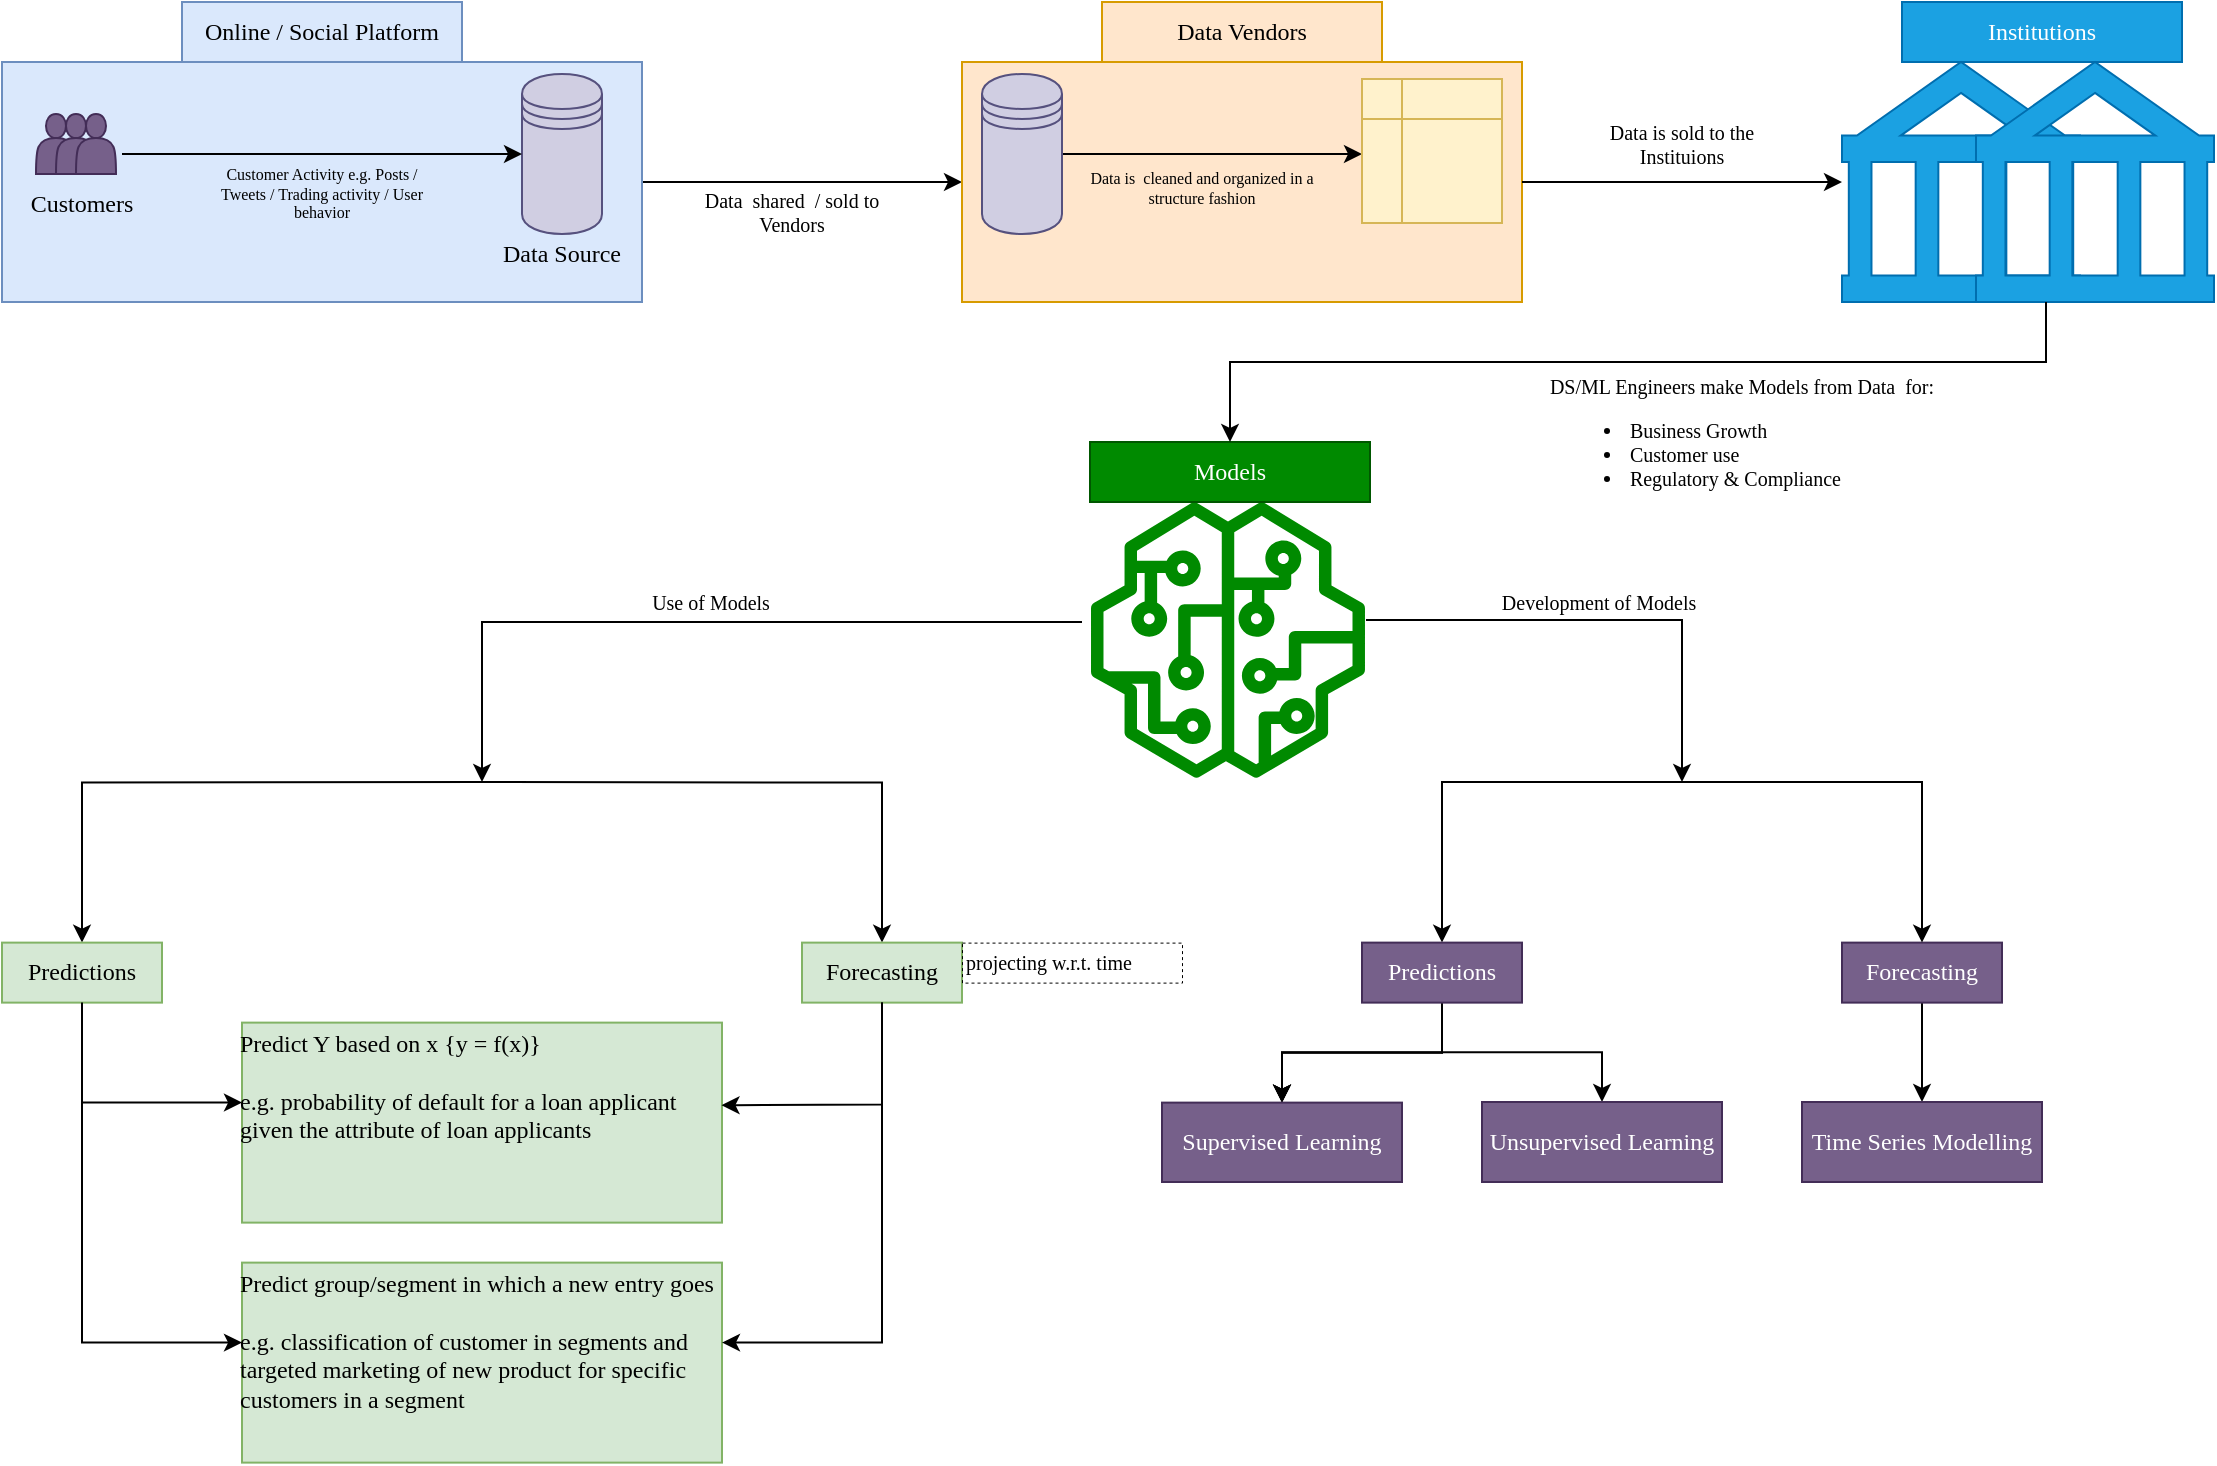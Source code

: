 <mxfile version="16.4.11" type="github">
  <diagram id="cB2xD58eg4lPSIvs-B4w" name="Page-1">
    <mxGraphModel dx="1160" dy="1051" grid="1" gridSize="10" guides="1" tooltips="1" connect="1" arrows="1" fold="1" page="1" pageScale="1" pageWidth="1169" pageHeight="827" background="none" math="0" shadow="0">
      <root>
        <mxCell id="0" />
        <mxCell id="1" parent="0" />
        <mxCell id="4gpTap-luiY6iofxUlM1-19" value="" style="edgeStyle=orthogonalEdgeStyle;rounded=0;orthogonalLoop=1;jettySize=auto;html=1;fontFamily=Comic Sans MS;fontSize=7;" parent="1" source="4gpTap-luiY6iofxUlM1-3" target="4gpTap-luiY6iofxUlM1-18" edge="1">
          <mxGeometry relative="1" as="geometry" />
        </mxCell>
        <mxCell id="4gpTap-luiY6iofxUlM1-3" value="" style="rounded=0;whiteSpace=wrap;html=1;labelBackgroundColor=none;fontFamily=Comic Sans MS;fillColor=#dae8fc;strokeColor=#6c8ebf;" parent="1" vertex="1">
          <mxGeometry x="40" y="40" width="320" height="120" as="geometry" />
        </mxCell>
        <mxCell id="4gpTap-luiY6iofxUlM1-4" value="Online / Social Platform" style="text;html=1;strokeColor=#6c8ebf;fillColor=#dae8fc;align=center;verticalAlign=middle;whiteSpace=wrap;rounded=0;labelBackgroundColor=none;fontFamily=Comic Sans MS;" parent="1" vertex="1">
          <mxGeometry x="130" y="10" width="140" height="30" as="geometry" />
        </mxCell>
        <mxCell id="4gpTap-luiY6iofxUlM1-8" value="" style="group" parent="1" vertex="1" connectable="0">
          <mxGeometry x="57" y="66" width="40" height="30" as="geometry" />
        </mxCell>
        <mxCell id="4gpTap-luiY6iofxUlM1-5" value="" style="shape=actor;whiteSpace=wrap;html=1;labelBackgroundColor=none;fontFamily=Comic Sans MS;fillColor=#76608a;strokeColor=#432D57;fontColor=#ffffff;" parent="4gpTap-luiY6iofxUlM1-8" vertex="1">
          <mxGeometry width="20" height="30" as="geometry" />
        </mxCell>
        <mxCell id="4gpTap-luiY6iofxUlM1-6" value="" style="shape=actor;whiteSpace=wrap;html=1;labelBackgroundColor=none;fontFamily=Comic Sans MS;fillColor=#76608a;strokeColor=#432D57;fontColor=#ffffff;" parent="4gpTap-luiY6iofxUlM1-8" vertex="1">
          <mxGeometry x="10" width="20" height="30" as="geometry" />
        </mxCell>
        <mxCell id="4gpTap-luiY6iofxUlM1-7" value="" style="shape=actor;whiteSpace=wrap;html=1;labelBackgroundColor=none;fontFamily=Comic Sans MS;fillColor=#76608a;strokeColor=#432D57;fontColor=#ffffff;" parent="4gpTap-luiY6iofxUlM1-8" vertex="1">
          <mxGeometry x="20" width="20" height="30" as="geometry" />
        </mxCell>
        <mxCell id="4gpTap-luiY6iofxUlM1-9" value="Customers" style="text;html=1;strokeColor=none;fillColor=none;align=center;verticalAlign=middle;whiteSpace=wrap;rounded=0;labelBackgroundColor=none;fontFamily=Comic Sans MS;" parent="1" vertex="1">
          <mxGeometry x="50" y="96" width="60" height="30" as="geometry" />
        </mxCell>
        <mxCell id="4gpTap-luiY6iofxUlM1-10" value="" style="shape=datastore;whiteSpace=wrap;html=1;labelBackgroundColor=none;fontFamily=Comic Sans MS;fillColor=#d0cee2;strokeColor=#56517e;" parent="1" vertex="1">
          <mxGeometry x="300" y="46" width="40" height="80" as="geometry" />
        </mxCell>
        <mxCell id="4gpTap-luiY6iofxUlM1-11" value="" style="endArrow=classic;html=1;rounded=0;fontFamily=Comic Sans MS;" parent="1" target="4gpTap-luiY6iofxUlM1-10" edge="1">
          <mxGeometry width="50" height="50" relative="1" as="geometry">
            <mxPoint x="100" y="86" as="sourcePoint" />
            <mxPoint x="140" y="36" as="targetPoint" />
          </mxGeometry>
        </mxCell>
        <mxCell id="4gpTap-luiY6iofxUlM1-13" value="Data Source" style="text;html=1;strokeColor=none;fillColor=none;align=center;verticalAlign=middle;whiteSpace=wrap;rounded=0;labelBackgroundColor=none;fontFamily=Comic Sans MS;" parent="1" vertex="1">
          <mxGeometry x="280" y="126" width="80" height="20" as="geometry" />
        </mxCell>
        <mxCell id="4gpTap-luiY6iofxUlM1-15" value="Customer Activity e.g. Posts / Tweets / Trading activity / User behavior" style="text;html=1;strokeColor=none;fillColor=none;align=center;verticalAlign=middle;whiteSpace=wrap;rounded=0;labelBackgroundColor=none;fontFamily=Comic Sans MS;fontSize=8;" parent="1" vertex="1">
          <mxGeometry x="140" y="86" width="120" height="40" as="geometry" />
        </mxCell>
        <mxCell id="4gpTap-luiY6iofxUlM1-18" value="" style="whiteSpace=wrap;html=1;fontFamily=Comic Sans MS;fillColor=#ffe6cc;strokeColor=#d79b00;rounded=0;labelBackgroundColor=none;" parent="1" vertex="1">
          <mxGeometry x="520" y="40" width="280" height="120" as="geometry" />
        </mxCell>
        <mxCell id="4gpTap-luiY6iofxUlM1-20" value="Data Vendors" style="text;html=1;strokeColor=#d79b00;fillColor=#ffe6cc;align=center;verticalAlign=middle;whiteSpace=wrap;rounded=0;labelBackgroundColor=none;fontFamily=Comic Sans MS;" parent="1" vertex="1">
          <mxGeometry x="590" y="10" width="140" height="30" as="geometry" />
        </mxCell>
        <mxCell id="4gpTap-luiY6iofxUlM1-21" value="Data&amp;nbsp; shared&amp;nbsp; / sold to Vendors" style="text;html=1;strokeColor=none;fillColor=none;align=center;verticalAlign=middle;whiteSpace=wrap;rounded=0;labelBackgroundColor=none;fontFamily=Comic Sans MS;fontSize=10;" parent="1" vertex="1">
          <mxGeometry x="390" y="100" width="90" height="30" as="geometry" />
        </mxCell>
        <mxCell id="4gpTap-luiY6iofxUlM1-24" value="" style="edgeStyle=orthogonalEdgeStyle;rounded=0;orthogonalLoop=1;jettySize=auto;html=1;fontFamily=Comic Sans MS;fontSize=7;entryX=0;entryY=0.521;entryDx=0;entryDy=0;entryPerimeter=0;" parent="1" source="4gpTap-luiY6iofxUlM1-22" target="4gpTap-luiY6iofxUlM1-25" edge="1">
          <mxGeometry relative="1" as="geometry">
            <mxPoint x="670" y="86" as="targetPoint" />
          </mxGeometry>
        </mxCell>
        <mxCell id="4gpTap-luiY6iofxUlM1-22" value="" style="shape=datastore;whiteSpace=wrap;html=1;labelBackgroundColor=none;fontFamily=Comic Sans MS;fillColor=#d0cee2;strokeColor=#56517e;" parent="1" vertex="1">
          <mxGeometry x="530" y="46" width="40" height="80" as="geometry" />
        </mxCell>
        <mxCell id="4gpTap-luiY6iofxUlM1-25" value="" style="shape=internalStorage;whiteSpace=wrap;html=1;backgroundOutline=1;labelBackgroundColor=none;fontFamily=Comic Sans MS;fontSize=7;fillColor=#fff2cc;strokeColor=#d6b656;" parent="1" vertex="1">
          <mxGeometry x="720" y="48.5" width="70" height="72" as="geometry" />
        </mxCell>
        <mxCell id="4gpTap-luiY6iofxUlM1-26" value="Data is&amp;nbsp; cleaned and organized in a structure fashion" style="text;html=1;strokeColor=none;fillColor=none;align=center;verticalAlign=middle;whiteSpace=wrap;rounded=0;labelBackgroundColor=none;fontFamily=Comic Sans MS;fontSize=8;" parent="1" vertex="1">
          <mxGeometry x="580" y="86" width="120" height="34" as="geometry" />
        </mxCell>
        <mxCell id="4gpTap-luiY6iofxUlM1-30" value="" style="endArrow=classic;html=1;rounded=0;fontFamily=Comic Sans MS;fontSize=7;exitX=1;exitY=0.5;exitDx=0;exitDy=0;" parent="1" source="4gpTap-luiY6iofxUlM1-18" edge="1">
          <mxGeometry width="50" height="50" relative="1" as="geometry">
            <mxPoint x="550" y="490" as="sourcePoint" />
            <mxPoint x="960" y="100" as="targetPoint" />
            <Array as="points" />
          </mxGeometry>
        </mxCell>
        <mxCell id="4gpTap-luiY6iofxUlM1-32" value="Institutions" style="text;html=1;strokeColor=#006EAF;fillColor=#1ba1e2;align=center;verticalAlign=middle;whiteSpace=wrap;rounded=0;labelBackgroundColor=none;fontFamily=Comic Sans MS;fontColor=#ffffff;" parent="1" vertex="1">
          <mxGeometry x="990" y="10" width="140" height="30" as="geometry" />
        </mxCell>
        <mxCell id="4gpTap-luiY6iofxUlM1-33" value="" style="group" parent="1" vertex="1" connectable="0">
          <mxGeometry x="960" y="40" width="186" height="120" as="geometry" />
        </mxCell>
        <mxCell id="4gpTap-luiY6iofxUlM1-27" value="" style="shape=mxgraph.signs.travel.bank;html=1;pointerEvents=1;fillColor=#1ba1e2;strokeColor=#006EAF;verticalLabelPosition=bottom;verticalAlign=top;align=center;labelBackgroundColor=none;fontFamily=Comic Sans MS;fontSize=7;fontColor=#ffffff;" parent="4gpTap-luiY6iofxUlM1-33" vertex="1">
          <mxGeometry width="119" height="120" as="geometry" />
        </mxCell>
        <mxCell id="4gpTap-luiY6iofxUlM1-31" value="" style="shape=mxgraph.signs.travel.bank;html=1;pointerEvents=1;fillColor=#1ba1e2;strokeColor=#006EAF;verticalLabelPosition=bottom;verticalAlign=top;align=center;labelBackgroundColor=none;fontFamily=Comic Sans MS;fontSize=7;fontColor=#ffffff;" parent="4gpTap-luiY6iofxUlM1-33" vertex="1">
          <mxGeometry x="67" width="119" height="120" as="geometry" />
        </mxCell>
        <mxCell id="4gpTap-luiY6iofxUlM1-34" value="&lt;font style=&quot;font-size: 10px;&quot;&gt;Data is sold to the Instituions&lt;/font&gt;" style="text;html=1;strokeColor=none;fillColor=none;align=center;verticalAlign=middle;whiteSpace=wrap;rounded=0;labelBackgroundColor=none;fontFamily=Comic Sans MS;fontSize=10;" parent="1" vertex="1">
          <mxGeometry x="840" y="66" width="80" height="30" as="geometry" />
        </mxCell>
        <mxCell id="4gpTap-luiY6iofxUlM1-36" value="" style="sketch=0;outlineConnect=0;fontColor=#ffffff;fillColor=#008a00;strokeColor=#005700;dashed=0;verticalLabelPosition=bottom;verticalAlign=top;align=center;html=1;fontSize=12;fontStyle=0;aspect=fixed;pointerEvents=1;shape=mxgraph.aws4.sagemaker_model;labelBackgroundColor=none;fontFamily=Comic Sans MS;" parent="1" vertex="1">
          <mxGeometry x="584" y="260" width="138" height="138" as="geometry" />
        </mxCell>
        <mxCell id="4gpTap-luiY6iofxUlM1-37" value="Models" style="text;html=1;strokeColor=#005700;fillColor=#008a00;align=center;verticalAlign=middle;whiteSpace=wrap;rounded=0;labelBackgroundColor=none;fontFamily=Comic Sans MS;fontColor=#ffffff;" parent="1" vertex="1">
          <mxGeometry x="584" y="230" width="140" height="30" as="geometry" />
        </mxCell>
        <mxCell id="4gpTap-luiY6iofxUlM1-38" value="" style="endArrow=classic;html=1;rounded=0;fontFamily=Comic Sans MS;fontSize=10;entryX=0.5;entryY=0;entryDx=0;entryDy=0;" parent="1" target="4gpTap-luiY6iofxUlM1-37" edge="1">
          <mxGeometry width="50" height="50" relative="1" as="geometry">
            <mxPoint x="1062" y="160" as="sourcePoint" />
            <mxPoint x="1062" y="270" as="targetPoint" />
            <Array as="points">
              <mxPoint x="1062" y="190" />
              <mxPoint x="654" y="190" />
            </Array>
          </mxGeometry>
        </mxCell>
        <mxCell id="4gpTap-luiY6iofxUlM1-39" value="DS/ML Engineers make Models from Data&amp;nbsp; for:&lt;br&gt;&lt;ul&gt;&lt;li style=&quot;text-align: left&quot;&gt;Business Growth&lt;/li&gt;&lt;li style=&quot;text-align: left&quot;&gt;Customer use&lt;/li&gt;&lt;li style=&quot;text-align: left&quot;&gt;Regulatory &amp;amp; Compliance&lt;/li&gt;&lt;/ul&gt;" style="text;html=1;strokeColor=none;fillColor=none;align=center;verticalAlign=top;whiteSpace=wrap;rounded=0;labelBackgroundColor=none;fontFamily=Comic Sans MS;fontSize=10;" parent="1" vertex="1">
          <mxGeometry x="790" y="190" width="240" height="80" as="geometry" />
        </mxCell>
        <mxCell id="Tz5PCKDP_7nENJBLWrkZ-1" value="" style="endArrow=classic;html=1;rounded=0;" edge="1" parent="1">
          <mxGeometry width="50" height="50" relative="1" as="geometry">
            <mxPoint x="580" y="320" as="sourcePoint" />
            <mxPoint x="280" y="400" as="targetPoint" />
            <Array as="points">
              <mxPoint x="280" y="320" />
            </Array>
          </mxGeometry>
        </mxCell>
        <mxCell id="Tz5PCKDP_7nENJBLWrkZ-2" value="Use of Models" style="edgeLabel;html=1;align=center;verticalAlign=middle;resizable=0;points=[];fontFamily=Comic Sans MS;fontSize=10;" vertex="1" connectable="0" parent="Tz5PCKDP_7nENJBLWrkZ-1">
          <mxGeometry x="-0.452" y="-3" relative="1" as="geometry">
            <mxPoint x="-82" y="-7" as="offset" />
          </mxGeometry>
        </mxCell>
        <mxCell id="Tz5PCKDP_7nENJBLWrkZ-3" value="" style="endArrow=classic;html=1;rounded=0;fontFamily=Comic Sans MS;fontSize=10;entryX=0.5;entryY=0;entryDx=0;entryDy=0;" edge="1" parent="1" target="Tz5PCKDP_7nENJBLWrkZ-5">
          <mxGeometry width="50" height="50" relative="1" as="geometry">
            <mxPoint x="280" y="400" as="sourcePoint" />
            <mxPoint y="480.31" as="targetPoint" />
            <Array as="points">
              <mxPoint x="80" y="400.31" />
              <mxPoint x="80" y="440.31" />
            </Array>
          </mxGeometry>
        </mxCell>
        <mxCell id="Tz5PCKDP_7nENJBLWrkZ-4" value="" style="endArrow=classic;html=1;rounded=0;fontFamily=Comic Sans MS;fontSize=10;entryX=0.5;entryY=0;entryDx=0;entryDy=0;" edge="1" parent="1" target="Tz5PCKDP_7nENJBLWrkZ-6">
          <mxGeometry width="50" height="50" relative="1" as="geometry">
            <mxPoint x="280" y="400" as="sourcePoint" />
            <mxPoint x="560" y="480.31" as="targetPoint" />
            <Array as="points">
              <mxPoint x="480" y="400.31" />
            </Array>
          </mxGeometry>
        </mxCell>
        <mxCell id="Tz5PCKDP_7nENJBLWrkZ-8" value="" style="edgeStyle=orthogonalEdgeStyle;rounded=0;orthogonalLoop=1;jettySize=auto;html=1;fontFamily=Comic Sans MS;fontSize=12;exitX=0.5;exitY=1;exitDx=0;exitDy=0;" edge="1" parent="1" source="Tz5PCKDP_7nENJBLWrkZ-5" target="Tz5PCKDP_7nENJBLWrkZ-7">
          <mxGeometry relative="1" as="geometry">
            <Array as="points">
              <mxPoint x="80" y="560.31" />
            </Array>
          </mxGeometry>
        </mxCell>
        <mxCell id="Tz5PCKDP_7nENJBLWrkZ-5" value="Predictions" style="text;html=1;strokeColor=#82b366;fillColor=#d5e8d4;align=center;verticalAlign=middle;whiteSpace=wrap;rounded=0;fontFamily=Comic Sans MS;fontSize=12;" vertex="1" parent="1">
          <mxGeometry x="40" y="480.31" width="80" height="30" as="geometry" />
        </mxCell>
        <mxCell id="Tz5PCKDP_7nENJBLWrkZ-6" value="Forecasting" style="text;html=1;align=center;verticalAlign=middle;whiteSpace=wrap;rounded=0;fontFamily=Comic Sans MS;fontSize=12;strokeColor=#82b366;fillColor=#d5e8d4;" vertex="1" parent="1">
          <mxGeometry x="440" y="480.31" width="80" height="30" as="geometry" />
        </mxCell>
        <mxCell id="Tz5PCKDP_7nENJBLWrkZ-7" value="&lt;span&gt;Predict Y based on x {&lt;/span&gt;&lt;span&gt;y = f(x)}&lt;br&gt;&lt;br&gt;&lt;/span&gt;&lt;div&gt;&lt;span&gt;e.g. probability of default for a loan applicant given the attribute of loan applicants&lt;/span&gt;&lt;/div&gt;" style="whiteSpace=wrap;html=1;fontFamily=Comic Sans MS;fillColor=#d5e8d4;strokeColor=#82b366;gradientColor=none;rounded=0;align=left;spacing=-1;verticalAlign=top;" vertex="1" parent="1">
          <mxGeometry x="160" y="520.31" width="240" height="100" as="geometry" />
        </mxCell>
        <mxCell id="Tz5PCKDP_7nENJBLWrkZ-9" value="&lt;span&gt;Predict group/segment in which a new entry goes&lt;br&gt;&lt;br&gt;e.g. classification of customer in segments and targeted&amp;nbsp;marketing of new product for specific customers&amp;nbsp;in a segment&lt;br&gt;&lt;/span&gt;" style="whiteSpace=wrap;html=1;fontFamily=Comic Sans MS;fillColor=#d5e8d4;strokeColor=#82b366;rounded=0;align=left;verticalAlign=top;horizontal=1;spacing=-1;" vertex="1" parent="1">
          <mxGeometry x="160" y="640.31" width="240" height="100" as="geometry" />
        </mxCell>
        <mxCell id="Tz5PCKDP_7nENJBLWrkZ-10" value="" style="edgeStyle=orthogonalEdgeStyle;rounded=0;orthogonalLoop=1;jettySize=auto;html=1;fontFamily=Comic Sans MS;fontSize=12;exitX=0.5;exitY=1;exitDx=0;exitDy=0;" edge="1" parent="1" source="Tz5PCKDP_7nENJBLWrkZ-5">
          <mxGeometry relative="1" as="geometry">
            <mxPoint y="560.31" as="sourcePoint" />
            <mxPoint x="160" y="680.31" as="targetPoint" />
            <Array as="points">
              <mxPoint x="80" y="680.31" />
            </Array>
          </mxGeometry>
        </mxCell>
        <mxCell id="Tz5PCKDP_7nENJBLWrkZ-14" value="projecting w.r.t. time" style="text;html=1;strokeColor=default;fillColor=none;align=left;verticalAlign=middle;whiteSpace=wrap;rounded=0;fontFamily=Comic Sans MS;fontSize=10;dashed=1;strokeWidth=0.5;" vertex="1" parent="1">
          <mxGeometry x="520" y="480.31" width="110" height="20" as="geometry" />
        </mxCell>
        <mxCell id="Tz5PCKDP_7nENJBLWrkZ-15" value="" style="endArrow=classic;html=1;rounded=0;fontFamily=Comic Sans MS;fontSize=10;entryX=0.999;entryY=0.413;entryDx=0;entryDy=0;exitX=0.5;exitY=1;exitDx=0;exitDy=0;entryPerimeter=0;" edge="1" parent="1" source="Tz5PCKDP_7nENJBLWrkZ-6" target="Tz5PCKDP_7nENJBLWrkZ-7">
          <mxGeometry width="50" height="50" relative="1" as="geometry">
            <mxPoint x="290" y="550.31" as="sourcePoint" />
            <mxPoint x="340" y="500.31" as="targetPoint" />
            <Array as="points">
              <mxPoint x="480" y="561.31" />
            </Array>
          </mxGeometry>
        </mxCell>
        <mxCell id="Tz5PCKDP_7nENJBLWrkZ-16" value="" style="endArrow=classic;html=1;rounded=0;fontFamily=Comic Sans MS;fontSize=10;entryX=1;entryY=0.5;entryDx=0;entryDy=0;exitX=0.5;exitY=1;exitDx=0;exitDy=0;" edge="1" parent="1" source="Tz5PCKDP_7nENJBLWrkZ-6">
          <mxGeometry width="50" height="50" relative="1" as="geometry">
            <mxPoint x="560" y="520.31" as="sourcePoint" />
            <mxPoint x="400" y="680.31" as="targetPoint" />
            <Array as="points">
              <mxPoint x="480" y="640.31" />
              <mxPoint x="480" y="680.31" />
            </Array>
          </mxGeometry>
        </mxCell>
        <mxCell id="Tz5PCKDP_7nENJBLWrkZ-19" value="" style="endArrow=classic;html=1;rounded=0;" edge="1" parent="1">
          <mxGeometry width="50" height="50" relative="1" as="geometry">
            <mxPoint x="722" y="319" as="sourcePoint" />
            <mxPoint x="880" y="400" as="targetPoint" />
            <Array as="points">
              <mxPoint x="880" y="319" />
            </Array>
          </mxGeometry>
        </mxCell>
        <mxCell id="Tz5PCKDP_7nENJBLWrkZ-20" value="Development of Models" style="edgeLabel;html=1;align=center;verticalAlign=middle;resizable=0;points=[];fontFamily=Comic Sans MS;fontSize=10;" vertex="1" connectable="0" parent="Tz5PCKDP_7nENJBLWrkZ-19">
          <mxGeometry x="-0.452" y="-3" relative="1" as="geometry">
            <mxPoint x="50" y="-12" as="offset" />
          </mxGeometry>
        </mxCell>
        <mxCell id="Tz5PCKDP_7nENJBLWrkZ-25" value="" style="edgeStyle=orthogonalEdgeStyle;rounded=0;orthogonalLoop=1;jettySize=auto;html=1;fontFamily=Comic Sans MS;fontSize=10;" edge="1" parent="1" target="Tz5PCKDP_7nENJBLWrkZ-22">
          <mxGeometry relative="1" as="geometry">
            <mxPoint x="880" y="400" as="sourcePoint" />
            <mxPoint x="880" y="400" as="targetPoint" />
            <Array as="points">
              <mxPoint x="760" y="400" />
            </Array>
          </mxGeometry>
        </mxCell>
        <mxCell id="Tz5PCKDP_7nENJBLWrkZ-29" value="" style="edgeStyle=orthogonalEdgeStyle;rounded=0;orthogonalLoop=1;jettySize=auto;html=1;fontFamily=Comic Sans MS;fontSize=10;" edge="1" parent="1" source="Tz5PCKDP_7nENJBLWrkZ-22" target="Tz5PCKDP_7nENJBLWrkZ-28">
          <mxGeometry relative="1" as="geometry" />
        </mxCell>
        <mxCell id="Tz5PCKDP_7nENJBLWrkZ-30" value="" style="edgeStyle=orthogonalEdgeStyle;rounded=0;orthogonalLoop=1;jettySize=auto;html=1;fontFamily=Comic Sans MS;fontSize=10;" edge="1" parent="1" source="Tz5PCKDP_7nENJBLWrkZ-22" target="Tz5PCKDP_7nENJBLWrkZ-28">
          <mxGeometry relative="1" as="geometry" />
        </mxCell>
        <mxCell id="Tz5PCKDP_7nENJBLWrkZ-31" value="" style="edgeStyle=orthogonalEdgeStyle;rounded=0;orthogonalLoop=1;jettySize=auto;html=1;fontFamily=Comic Sans MS;fontSize=10;" edge="1" parent="1" source="Tz5PCKDP_7nENJBLWrkZ-22" target="Tz5PCKDP_7nENJBLWrkZ-28">
          <mxGeometry relative="1" as="geometry" />
        </mxCell>
        <mxCell id="Tz5PCKDP_7nENJBLWrkZ-33" value="" style="edgeStyle=orthogonalEdgeStyle;rounded=0;orthogonalLoop=1;jettySize=auto;html=1;fontFamily=Comic Sans MS;fontSize=10;" edge="1" parent="1" source="Tz5PCKDP_7nENJBLWrkZ-22" target="Tz5PCKDP_7nENJBLWrkZ-32">
          <mxGeometry relative="1" as="geometry" />
        </mxCell>
        <mxCell id="Tz5PCKDP_7nENJBLWrkZ-22" value="Predictions" style="text;html=1;strokeColor=#432D57;fillColor=#76608a;align=center;verticalAlign=middle;whiteSpace=wrap;rounded=0;fontFamily=Comic Sans MS;fontSize=12;fontColor=#ffffff;" vertex="1" parent="1">
          <mxGeometry x="720" y="480.31" width="80" height="30" as="geometry" />
        </mxCell>
        <mxCell id="Tz5PCKDP_7nENJBLWrkZ-35" value="" style="edgeStyle=orthogonalEdgeStyle;rounded=0;orthogonalLoop=1;jettySize=auto;html=1;fontFamily=Comic Sans MS;fontSize=10;" edge="1" parent="1" source="Tz5PCKDP_7nENJBLWrkZ-24" target="Tz5PCKDP_7nENJBLWrkZ-34">
          <mxGeometry relative="1" as="geometry" />
        </mxCell>
        <mxCell id="Tz5PCKDP_7nENJBLWrkZ-24" value="Forecasting" style="text;html=1;align=center;verticalAlign=middle;whiteSpace=wrap;rounded=0;fontFamily=Comic Sans MS;fontSize=12;strokeColor=#432D57;fillColor=#76608a;fontColor=#ffffff;" vertex="1" parent="1">
          <mxGeometry x="960" y="480.31" width="80" height="30" as="geometry" />
        </mxCell>
        <mxCell id="Tz5PCKDP_7nENJBLWrkZ-27" value="" style="edgeStyle=orthogonalEdgeStyle;rounded=0;orthogonalLoop=1;jettySize=auto;html=1;fontFamily=Comic Sans MS;fontSize=10;" edge="1" parent="1">
          <mxGeometry relative="1" as="geometry">
            <mxPoint x="880" y="400" as="sourcePoint" />
            <mxPoint x="1000" y="480.31" as="targetPoint" />
            <Array as="points">
              <mxPoint x="1000" y="400" />
            </Array>
          </mxGeometry>
        </mxCell>
        <mxCell id="Tz5PCKDP_7nENJBLWrkZ-28" value="Supervised Learning" style="whiteSpace=wrap;html=1;fontFamily=Comic Sans MS;fillColor=#76608a;strokeColor=#432D57;rounded=0;fontColor=#ffffff;" vertex="1" parent="1">
          <mxGeometry x="620" y="560.31" width="120" height="39.69" as="geometry" />
        </mxCell>
        <mxCell id="Tz5PCKDP_7nENJBLWrkZ-32" value="Unsupervised Learning" style="whiteSpace=wrap;html=1;fontFamily=Comic Sans MS;fillColor=#76608a;strokeColor=#432D57;rounded=0;fontColor=#ffffff;" vertex="1" parent="1">
          <mxGeometry x="780" y="560" width="120" height="40" as="geometry" />
        </mxCell>
        <mxCell id="Tz5PCKDP_7nENJBLWrkZ-34" value="Time Series Modelling" style="whiteSpace=wrap;html=1;fontFamily=Comic Sans MS;fillColor=#76608a;strokeColor=#432D57;fontColor=#ffffff;gradientColor=none;rounded=0;" vertex="1" parent="1">
          <mxGeometry x="940" y="560" width="120" height="40" as="geometry" />
        </mxCell>
      </root>
    </mxGraphModel>
  </diagram>
</mxfile>
